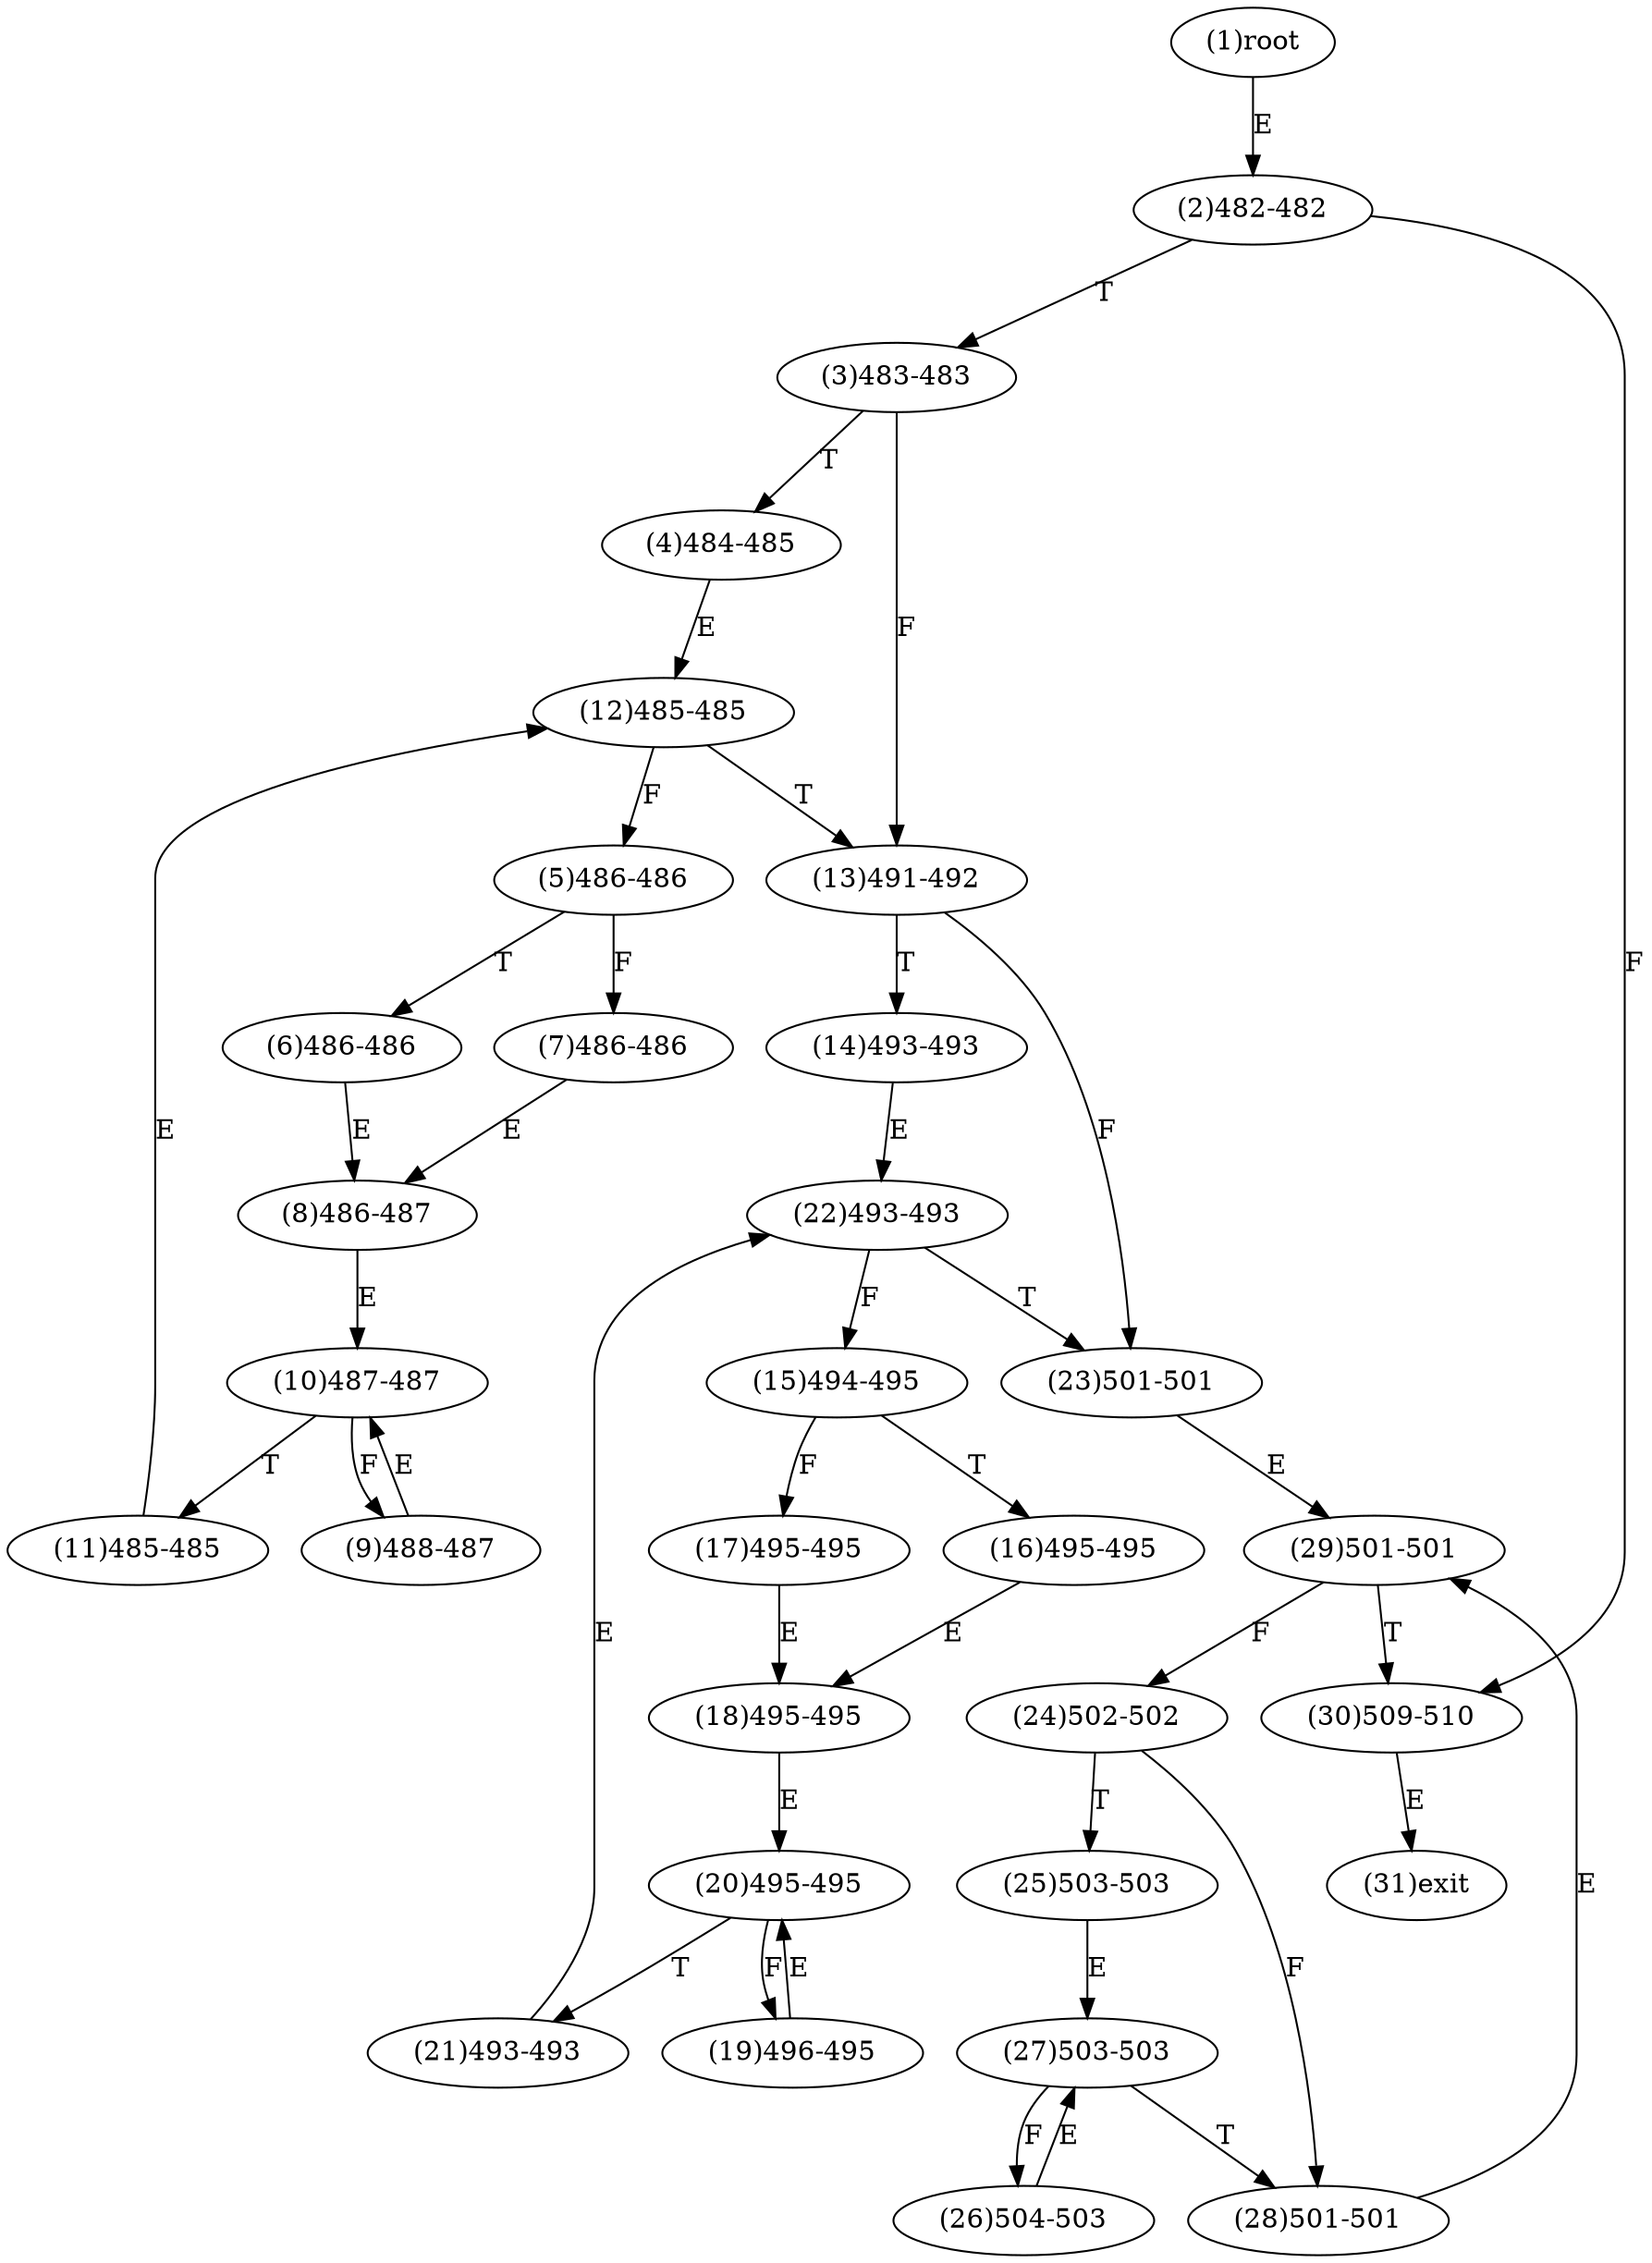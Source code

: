 digraph "" { 
1[ label="(1)root"];
2[ label="(2)482-482"];
3[ label="(3)483-483"];
4[ label="(4)484-485"];
5[ label="(5)486-486"];
6[ label="(6)486-486"];
7[ label="(7)486-486"];
8[ label="(8)486-487"];
9[ label="(9)488-487"];
10[ label="(10)487-487"];
11[ label="(11)485-485"];
12[ label="(12)485-485"];
13[ label="(13)491-492"];
14[ label="(14)493-493"];
15[ label="(15)494-495"];
17[ label="(17)495-495"];
16[ label="(16)495-495"];
19[ label="(19)496-495"];
18[ label="(18)495-495"];
21[ label="(21)493-493"];
20[ label="(20)495-495"];
23[ label="(23)501-501"];
22[ label="(22)493-493"];
25[ label="(25)503-503"];
24[ label="(24)502-502"];
27[ label="(27)503-503"];
26[ label="(26)504-503"];
29[ label="(29)501-501"];
28[ label="(28)501-501"];
31[ label="(31)exit"];
30[ label="(30)509-510"];
1->2[ label="E"];
2->30[ label="F"];
2->3[ label="T"];
3->13[ label="F"];
3->4[ label="T"];
4->12[ label="E"];
5->7[ label="F"];
5->6[ label="T"];
6->8[ label="E"];
7->8[ label="E"];
8->10[ label="E"];
9->10[ label="E"];
10->9[ label="F"];
10->11[ label="T"];
11->12[ label="E"];
12->5[ label="F"];
12->13[ label="T"];
13->23[ label="F"];
13->14[ label="T"];
14->22[ label="E"];
15->17[ label="F"];
15->16[ label="T"];
16->18[ label="E"];
17->18[ label="E"];
18->20[ label="E"];
19->20[ label="E"];
20->19[ label="F"];
20->21[ label="T"];
21->22[ label="E"];
22->15[ label="F"];
22->23[ label="T"];
23->29[ label="E"];
24->28[ label="F"];
24->25[ label="T"];
25->27[ label="E"];
26->27[ label="E"];
27->26[ label="F"];
27->28[ label="T"];
28->29[ label="E"];
29->24[ label="F"];
29->30[ label="T"];
30->31[ label="E"];
}